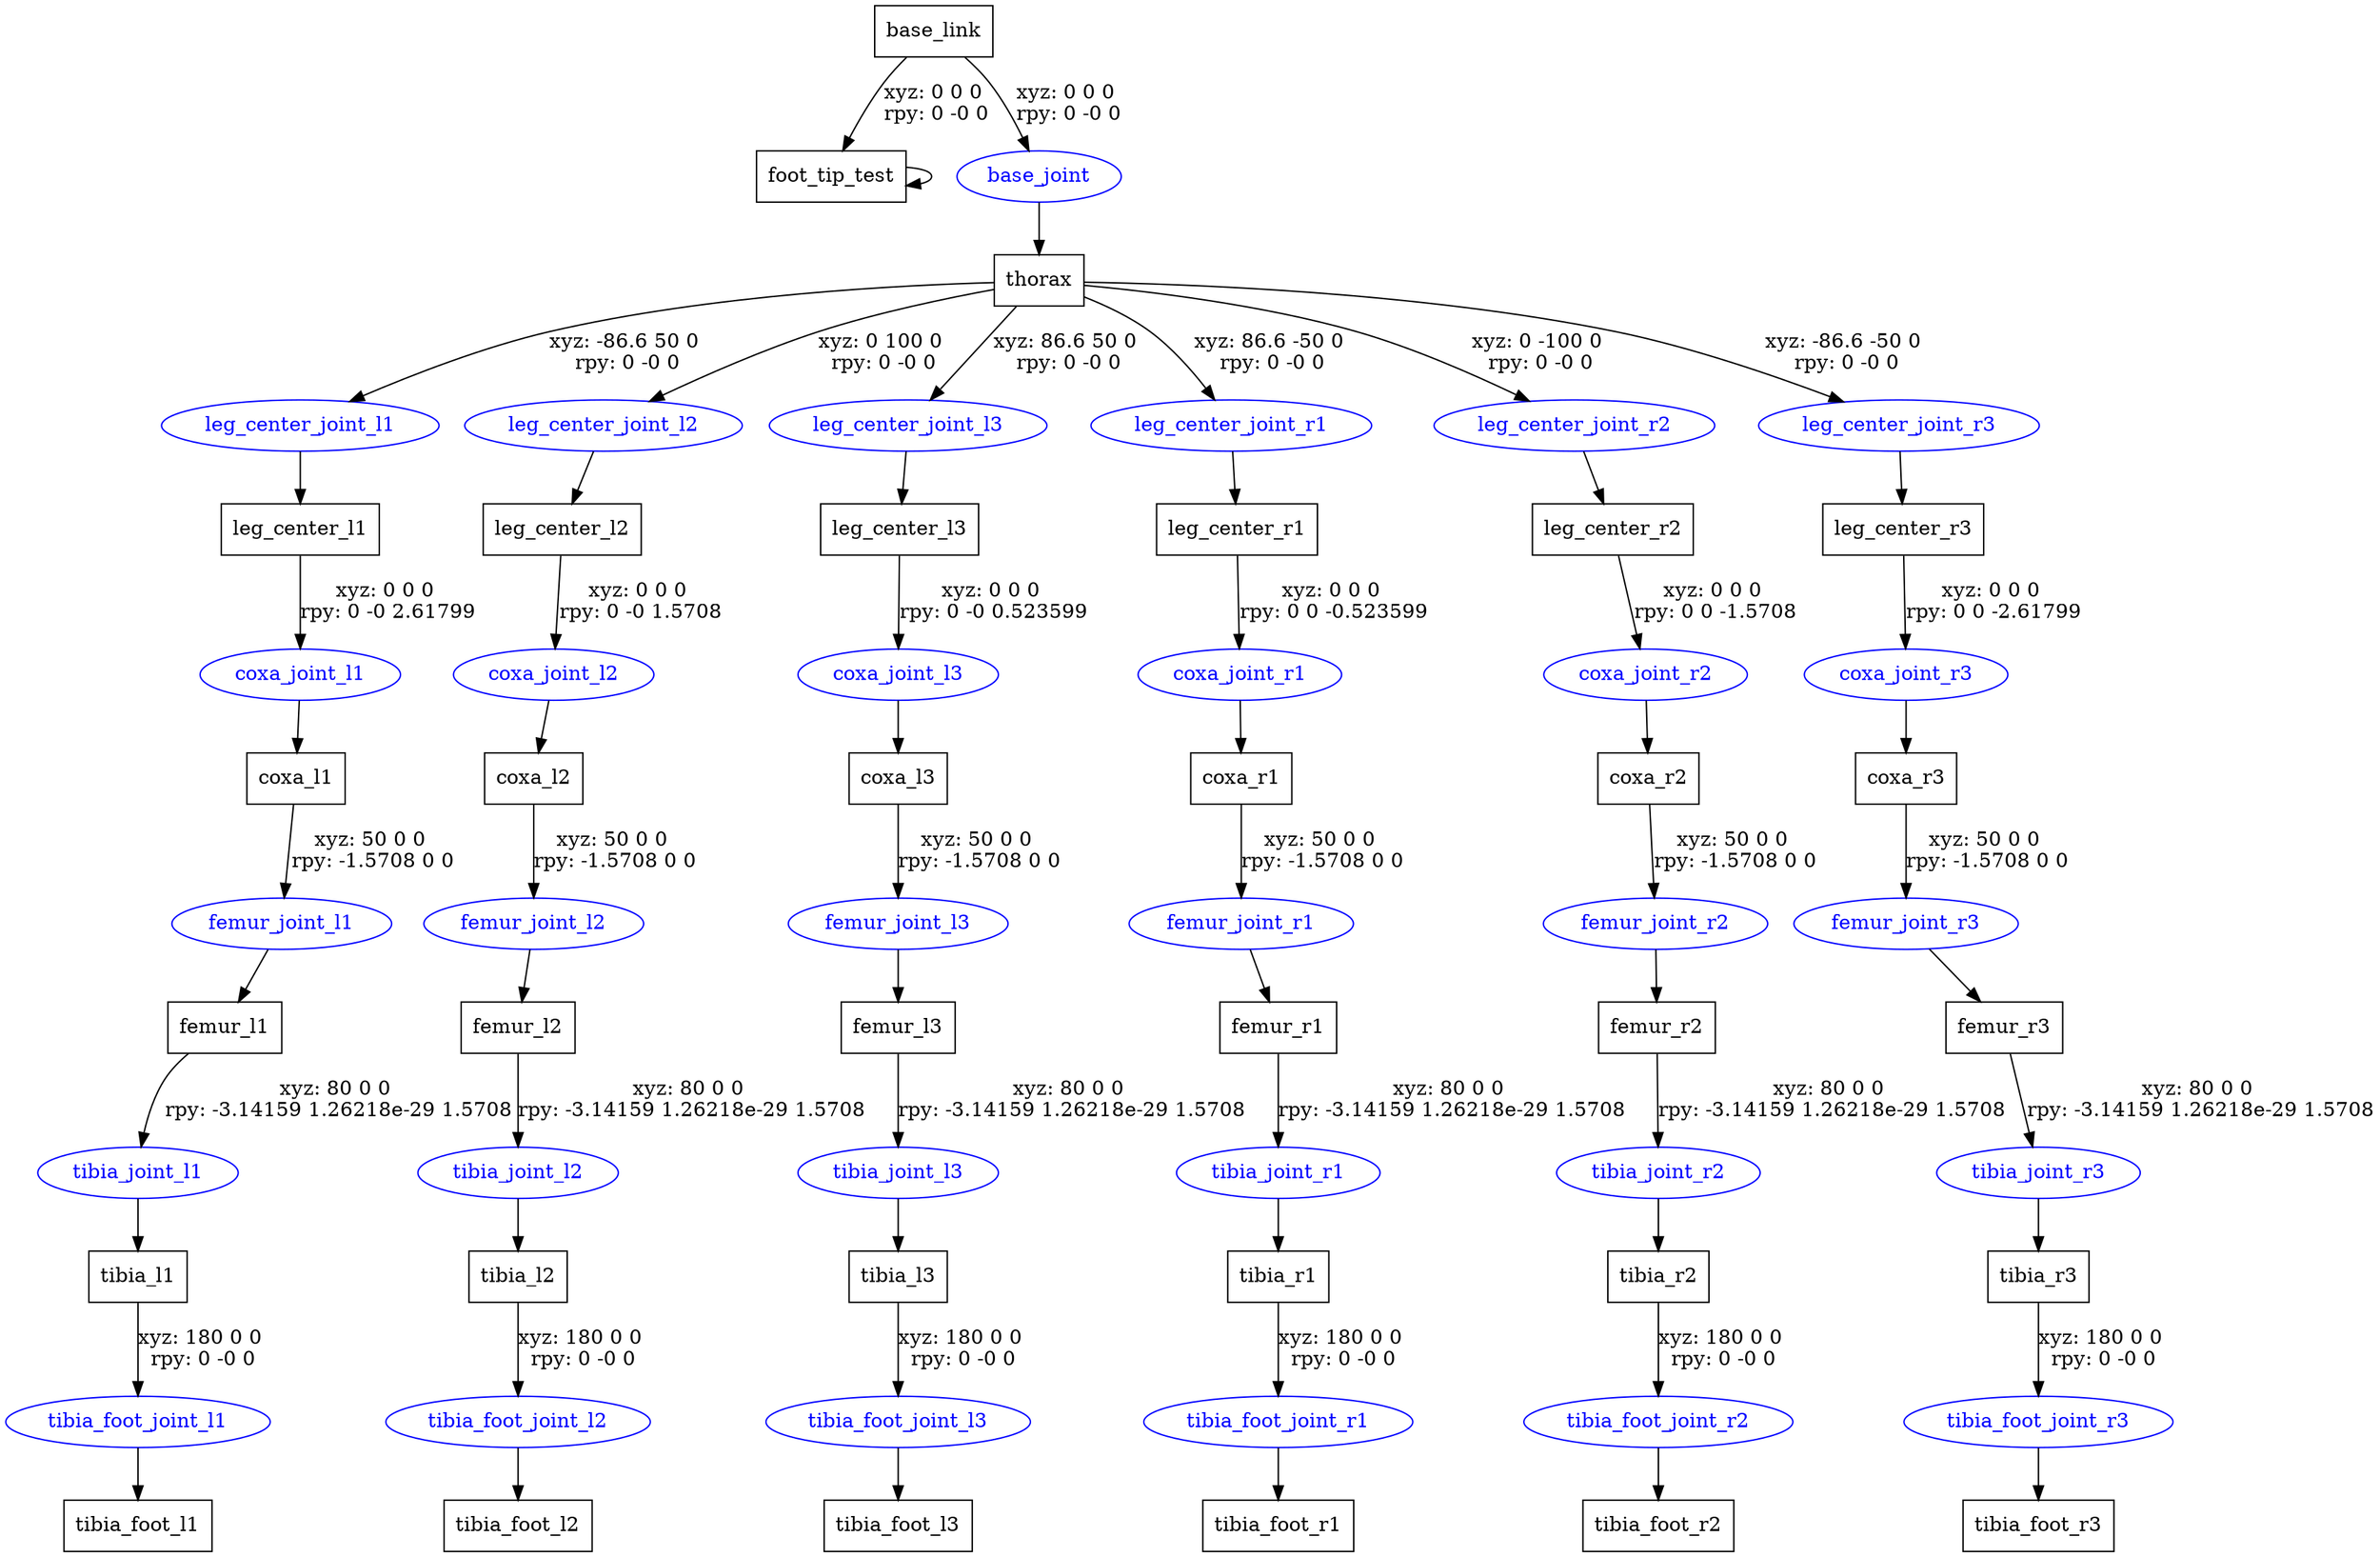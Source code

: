 digraph G {
node [shape=box];
"base_link" [label="base_link"];
"thorax" [label="thorax"];
"leg_center_l1" [label="leg_center_l1"];
"coxa_l1" [label="coxa_l1"];
"femur_l1" [label="femur_l1"];
"tibia_l1" [label="tibia_l1"];
"tibia_foot_l1" [label="tibia_foot_l1"];
"leg_center_l2" [label="leg_center_l2"];
"coxa_l2" [label="coxa_l2"];
"femur_l2" [label="femur_l2"];
"tibia_l2" [label="tibia_l2"];
"tibia_foot_l2" [label="tibia_foot_l2"];
"leg_center_l3" [label="leg_center_l3"];
"coxa_l3" [label="coxa_l3"];
"femur_l3" [label="femur_l3"];
"tibia_l3" [label="tibia_l3"];
"tibia_foot_l3" [label="tibia_foot_l3"];
"leg_center_r1" [label="leg_center_r1"];
"coxa_r1" [label="coxa_r1"];
"femur_r1" [label="femur_r1"];
"tibia_r1" [label="tibia_r1"];
"tibia_foot_r1" [label="tibia_foot_r1"];
"leg_center_r2" [label="leg_center_r2"];
"coxa_r2" [label="coxa_r2"];
"femur_r2" [label="femur_r2"];
"tibia_r2" [label="tibia_r2"];
"tibia_foot_r2" [label="tibia_foot_r2"];
"leg_center_r3" [label="leg_center_r3"];
"coxa_r3" [label="coxa_r3"];
"femur_r3" [label="femur_r3"];
"tibia_r3" [label="tibia_r3"];
"tibia_foot_r3" [label="tibia_foot_r3"];
"foot_tip_test" [label="foot_tip_test"];
node [shape=ellipse, color=blue, fontcolor=blue];
"base_link" -> "base_joint" [label="xyz: 0 0 0 \nrpy: 0 -0 0"]
"base_joint" -> "thorax"
"thorax" -> "leg_center_joint_l1" [label="xyz: -86.6 50 0 \nrpy: 0 -0 0"]
"leg_center_joint_l1" -> "leg_center_l1"
"leg_center_l1" -> "coxa_joint_l1" [label="xyz: 0 0 0 \nrpy: 0 -0 2.61799"]
"coxa_joint_l1" -> "coxa_l1"
"coxa_l1" -> "femur_joint_l1" [label="xyz: 50 0 0 \nrpy: -1.5708 0 0"]
"femur_joint_l1" -> "femur_l1"
"femur_l1" -> "tibia_joint_l1" [label="xyz: 80 0 0 \nrpy: -3.14159 1.26218e-29 1.5708"]
"tibia_joint_l1" -> "tibia_l1"
"tibia_l1" -> "tibia_foot_joint_l1" [label="xyz: 180 0 0 \nrpy: 0 -0 0"]
"tibia_foot_joint_l1" -> "tibia_foot_l1"
"thorax" -> "leg_center_joint_l2" [label="xyz: 0 100 0 \nrpy: 0 -0 0"]
"leg_center_joint_l2" -> "leg_center_l2"
"leg_center_l2" -> "coxa_joint_l2" [label="xyz: 0 0 0 \nrpy: 0 -0 1.5708"]
"coxa_joint_l2" -> "coxa_l2"
"coxa_l2" -> "femur_joint_l2" [label="xyz: 50 0 0 \nrpy: -1.5708 0 0"]
"femur_joint_l2" -> "femur_l2"
"femur_l2" -> "tibia_joint_l2" [label="xyz: 80 0 0 \nrpy: -3.14159 1.26218e-29 1.5708"]
"tibia_joint_l2" -> "tibia_l2"
"tibia_l2" -> "tibia_foot_joint_l2" [label="xyz: 180 0 0 \nrpy: 0 -0 0"]
"tibia_foot_joint_l2" -> "tibia_foot_l2"
"thorax" -> "leg_center_joint_l3" [label="xyz: 86.6 50 0 \nrpy: 0 -0 0"]
"leg_center_joint_l3" -> "leg_center_l3"
"leg_center_l3" -> "coxa_joint_l3" [label="xyz: 0 0 0 \nrpy: 0 -0 0.523599"]
"coxa_joint_l3" -> "coxa_l3"
"coxa_l3" -> "femur_joint_l3" [label="xyz: 50 0 0 \nrpy: -1.5708 0 0"]
"femur_joint_l3" -> "femur_l3"
"femur_l3" -> "tibia_joint_l3" [label="xyz: 80 0 0 \nrpy: -3.14159 1.26218e-29 1.5708"]
"tibia_joint_l3" -> "tibia_l3"
"tibia_l3" -> "tibia_foot_joint_l3" [label="xyz: 180 0 0 \nrpy: 0 -0 0"]
"tibia_foot_joint_l3" -> "tibia_foot_l3"
"thorax" -> "leg_center_joint_r1" [label="xyz: 86.6 -50 0 \nrpy: 0 -0 0"]
"leg_center_joint_r1" -> "leg_center_r1"
"leg_center_r1" -> "coxa_joint_r1" [label="xyz: 0 0 0 \nrpy: 0 0 -0.523599"]
"coxa_joint_r1" -> "coxa_r1"
"coxa_r1" -> "femur_joint_r1" [label="xyz: 50 0 0 \nrpy: -1.5708 0 0"]
"femur_joint_r1" -> "femur_r1"
"femur_r1" -> "tibia_joint_r1" [label="xyz: 80 0 0 \nrpy: -3.14159 1.26218e-29 1.5708"]
"tibia_joint_r1" -> "tibia_r1"
"tibia_r1" -> "tibia_foot_joint_r1" [label="xyz: 180 0 0 \nrpy: 0 -0 0"]
"tibia_foot_joint_r1" -> "tibia_foot_r1"
"thorax" -> "leg_center_joint_r2" [label="xyz: 0 -100 0 \nrpy: 0 -0 0"]
"leg_center_joint_r2" -> "leg_center_r2"
"leg_center_r2" -> "coxa_joint_r2" [label="xyz: 0 0 0 \nrpy: 0 0 -1.5708"]
"coxa_joint_r2" -> "coxa_r2"
"coxa_r2" -> "femur_joint_r2" [label="xyz: 50 0 0 \nrpy: -1.5708 0 0"]
"femur_joint_r2" -> "femur_r2"
"femur_r2" -> "tibia_joint_r2" [label="xyz: 80 0 0 \nrpy: -3.14159 1.26218e-29 1.5708"]
"tibia_joint_r2" -> "tibia_r2"
"tibia_r2" -> "tibia_foot_joint_r2" [label="xyz: 180 0 0 \nrpy: 0 -0 0"]
"tibia_foot_joint_r2" -> "tibia_foot_r2"
"thorax" -> "leg_center_joint_r3" [label="xyz: -86.6 -50 0 \nrpy: 0 -0 0"]
"leg_center_joint_r3" -> "leg_center_r3"
"leg_center_r3" -> "coxa_joint_r3" [label="xyz: 0 0 0 \nrpy: 0 0 -2.61799"]
"coxa_joint_r3" -> "coxa_r3"
"coxa_r3" -> "femur_joint_r3" [label="xyz: 50 0 0 \nrpy: -1.5708 0 0"]
"femur_joint_r3" -> "femur_r3"
"femur_r3" -> "tibia_joint_r3" [label="xyz: 80 0 0 \nrpy: -3.14159 1.26218e-29 1.5708"]
"tibia_joint_r3" -> "tibia_r3"
"tibia_r3" -> "tibia_foot_joint_r3" [label="xyz: 180 0 0 \nrpy: 0 -0 0"]
"tibia_foot_joint_r3" -> "tibia_foot_r3"
"base_link" -> "foot_tip_test" [label="xyz: 0 0 0 \nrpy: 0 -0 0"]
"foot_tip_test" -> "foot_tip_test"
}
